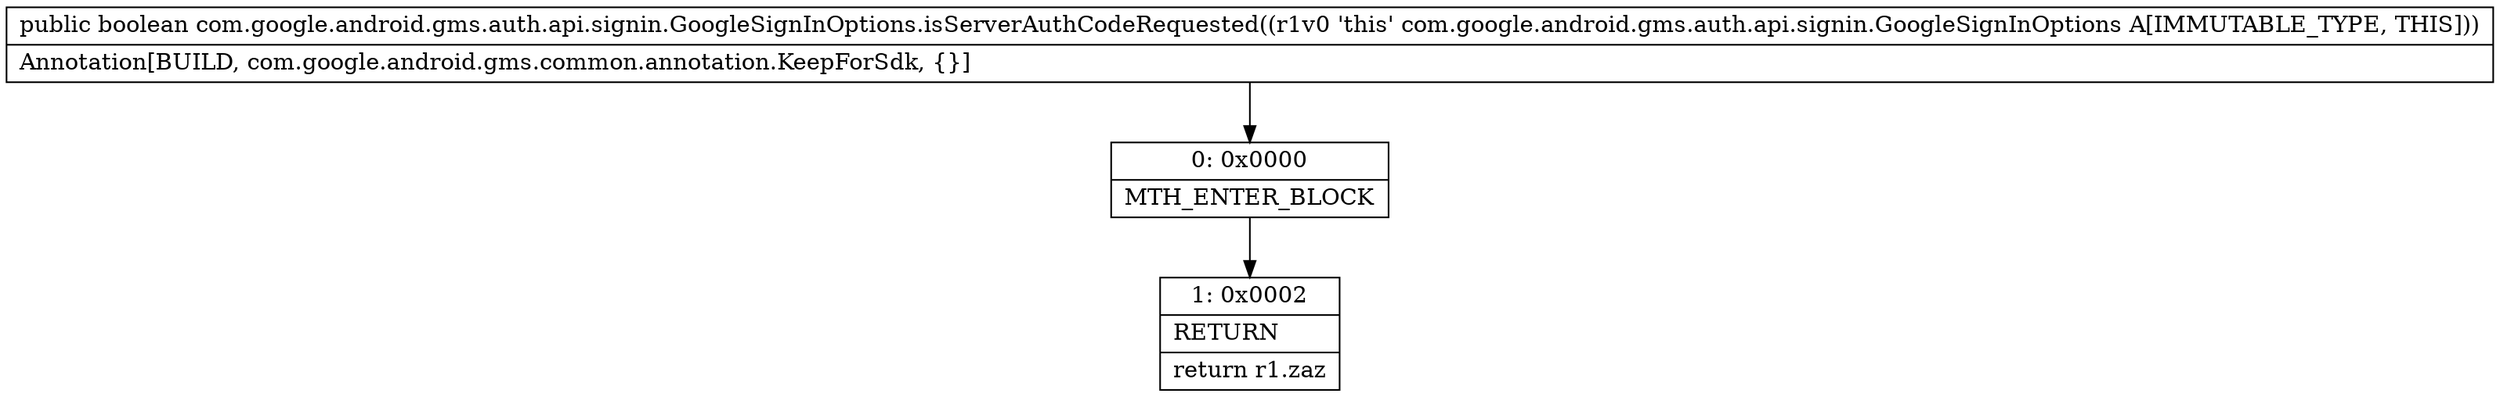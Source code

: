 digraph "CFG forcom.google.android.gms.auth.api.signin.GoogleSignInOptions.isServerAuthCodeRequested()Z" {
Node_0 [shape=record,label="{0\:\ 0x0000|MTH_ENTER_BLOCK\l}"];
Node_1 [shape=record,label="{1\:\ 0x0002|RETURN\l|return r1.zaz\l}"];
MethodNode[shape=record,label="{public boolean com.google.android.gms.auth.api.signin.GoogleSignInOptions.isServerAuthCodeRequested((r1v0 'this' com.google.android.gms.auth.api.signin.GoogleSignInOptions A[IMMUTABLE_TYPE, THIS]))  | Annotation[BUILD, com.google.android.gms.common.annotation.KeepForSdk, \{\}]\l}"];
MethodNode -> Node_0;
Node_0 -> Node_1;
}

